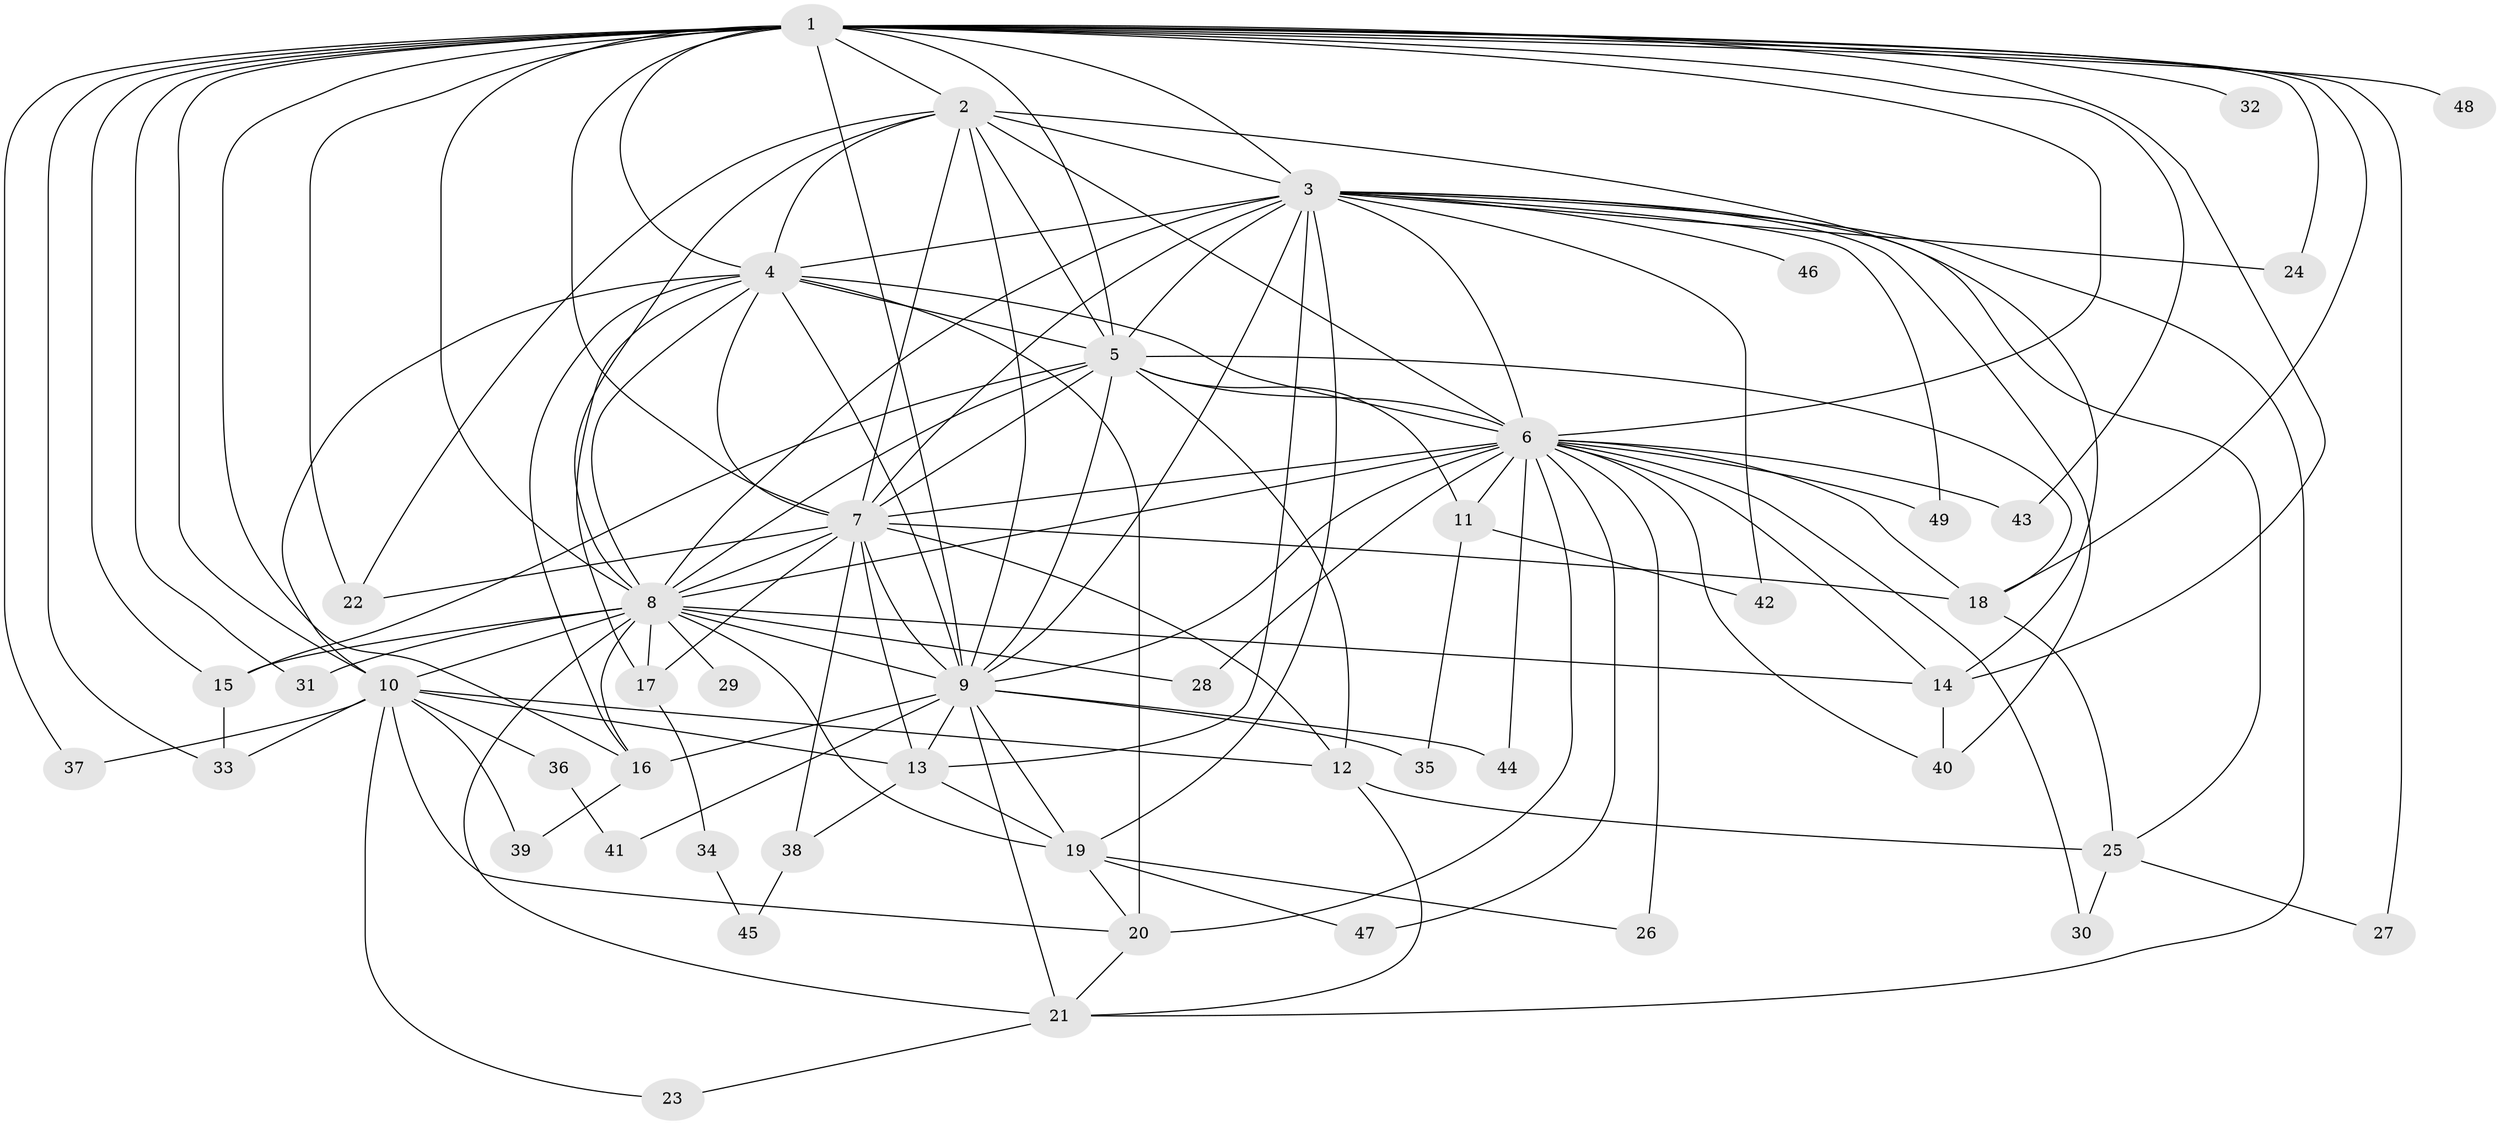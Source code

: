 // original degree distribution, {27: 0.010309278350515464, 19: 0.010309278350515464, 21: 0.020618556701030927, 16: 0.010309278350515464, 25: 0.010309278350515464, 18: 0.020618556701030927, 23: 0.010309278350515464, 13: 0.020618556701030927, 5: 0.07216494845360824, 3: 0.1958762886597938, 6: 0.010309278350515464, 4: 0.041237113402061855, 2: 0.5670103092783505}
// Generated by graph-tools (version 1.1) at 2025/34/03/09/25 02:34:56]
// undirected, 49 vertices, 133 edges
graph export_dot {
graph [start="1"]
  node [color=gray90,style=filled];
  1;
  2;
  3;
  4;
  5;
  6;
  7;
  8;
  9;
  10;
  11;
  12;
  13;
  14;
  15;
  16;
  17;
  18;
  19;
  20;
  21;
  22;
  23;
  24;
  25;
  26;
  27;
  28;
  29;
  30;
  31;
  32;
  33;
  34;
  35;
  36;
  37;
  38;
  39;
  40;
  41;
  42;
  43;
  44;
  45;
  46;
  47;
  48;
  49;
  1 -- 2 [weight=2.0];
  1 -- 3 [weight=1.0];
  1 -- 4 [weight=1.0];
  1 -- 5 [weight=1.0];
  1 -- 6 [weight=1.0];
  1 -- 7 [weight=2.0];
  1 -- 8 [weight=1.0];
  1 -- 9 [weight=2.0];
  1 -- 10 [weight=1.0];
  1 -- 14 [weight=2.0];
  1 -- 15 [weight=1.0];
  1 -- 16 [weight=1.0];
  1 -- 18 [weight=1.0];
  1 -- 22 [weight=1.0];
  1 -- 24 [weight=1.0];
  1 -- 27 [weight=1.0];
  1 -- 31 [weight=1.0];
  1 -- 32 [weight=1.0];
  1 -- 33 [weight=1.0];
  1 -- 37 [weight=1.0];
  1 -- 43 [weight=1.0];
  1 -- 48 [weight=1.0];
  2 -- 3 [weight=1.0];
  2 -- 4 [weight=1.0];
  2 -- 5 [weight=6.0];
  2 -- 6 [weight=1.0];
  2 -- 7 [weight=3.0];
  2 -- 8 [weight=2.0];
  2 -- 9 [weight=1.0];
  2 -- 14 [weight=1.0];
  2 -- 22 [weight=1.0];
  3 -- 4 [weight=2.0];
  3 -- 5 [weight=2.0];
  3 -- 6 [weight=2.0];
  3 -- 7 [weight=2.0];
  3 -- 8 [weight=1.0];
  3 -- 9 [weight=1.0];
  3 -- 13 [weight=1.0];
  3 -- 19 [weight=1.0];
  3 -- 21 [weight=1.0];
  3 -- 24 [weight=1.0];
  3 -- 25 [weight=1.0];
  3 -- 40 [weight=1.0];
  3 -- 42 [weight=1.0];
  3 -- 46 [weight=1.0];
  3 -- 49 [weight=1.0];
  4 -- 5 [weight=2.0];
  4 -- 6 [weight=1.0];
  4 -- 7 [weight=3.0];
  4 -- 8 [weight=1.0];
  4 -- 9 [weight=1.0];
  4 -- 10 [weight=1.0];
  4 -- 16 [weight=1.0];
  4 -- 17 [weight=2.0];
  4 -- 20 [weight=5.0];
  5 -- 6 [weight=1.0];
  5 -- 7 [weight=2.0];
  5 -- 8 [weight=2.0];
  5 -- 9 [weight=1.0];
  5 -- 11 [weight=2.0];
  5 -- 12 [weight=3.0];
  5 -- 15 [weight=3.0];
  5 -- 18 [weight=1.0];
  6 -- 7 [weight=3.0];
  6 -- 8 [weight=1.0];
  6 -- 9 [weight=1.0];
  6 -- 11 [weight=2.0];
  6 -- 14 [weight=1.0];
  6 -- 18 [weight=1.0];
  6 -- 20 [weight=1.0];
  6 -- 26 [weight=1.0];
  6 -- 28 [weight=1.0];
  6 -- 30 [weight=1.0];
  6 -- 40 [weight=1.0];
  6 -- 43 [weight=1.0];
  6 -- 44 [weight=1.0];
  6 -- 47 [weight=1.0];
  6 -- 49 [weight=1.0];
  7 -- 8 [weight=2.0];
  7 -- 9 [weight=3.0];
  7 -- 12 [weight=1.0];
  7 -- 13 [weight=1.0];
  7 -- 17 [weight=1.0];
  7 -- 18 [weight=2.0];
  7 -- 22 [weight=1.0];
  7 -- 38 [weight=1.0];
  8 -- 9 [weight=1.0];
  8 -- 10 [weight=1.0];
  8 -- 14 [weight=1.0];
  8 -- 15 [weight=2.0];
  8 -- 16 [weight=1.0];
  8 -- 17 [weight=1.0];
  8 -- 19 [weight=1.0];
  8 -- 21 [weight=1.0];
  8 -- 28 [weight=1.0];
  8 -- 29 [weight=1.0];
  8 -- 31 [weight=1.0];
  9 -- 13 [weight=1.0];
  9 -- 16 [weight=1.0];
  9 -- 19 [weight=1.0];
  9 -- 21 [weight=1.0];
  9 -- 35 [weight=1.0];
  9 -- 41 [weight=1.0];
  9 -- 44 [weight=1.0];
  10 -- 12 [weight=1.0];
  10 -- 13 [weight=1.0];
  10 -- 20 [weight=3.0];
  10 -- 23 [weight=1.0];
  10 -- 33 [weight=1.0];
  10 -- 36 [weight=1.0];
  10 -- 37 [weight=1.0];
  10 -- 39 [weight=1.0];
  11 -- 35 [weight=1.0];
  11 -- 42 [weight=1.0];
  12 -- 21 [weight=1.0];
  12 -- 25 [weight=1.0];
  13 -- 19 [weight=1.0];
  13 -- 38 [weight=1.0];
  14 -- 40 [weight=2.0];
  15 -- 33 [weight=1.0];
  16 -- 39 [weight=1.0];
  17 -- 34 [weight=1.0];
  18 -- 25 [weight=1.0];
  19 -- 20 [weight=1.0];
  19 -- 26 [weight=1.0];
  19 -- 47 [weight=1.0];
  20 -- 21 [weight=1.0];
  21 -- 23 [weight=1.0];
  25 -- 27 [weight=1.0];
  25 -- 30 [weight=1.0];
  34 -- 45 [weight=1.0];
  36 -- 41 [weight=1.0];
  38 -- 45 [weight=1.0];
}

